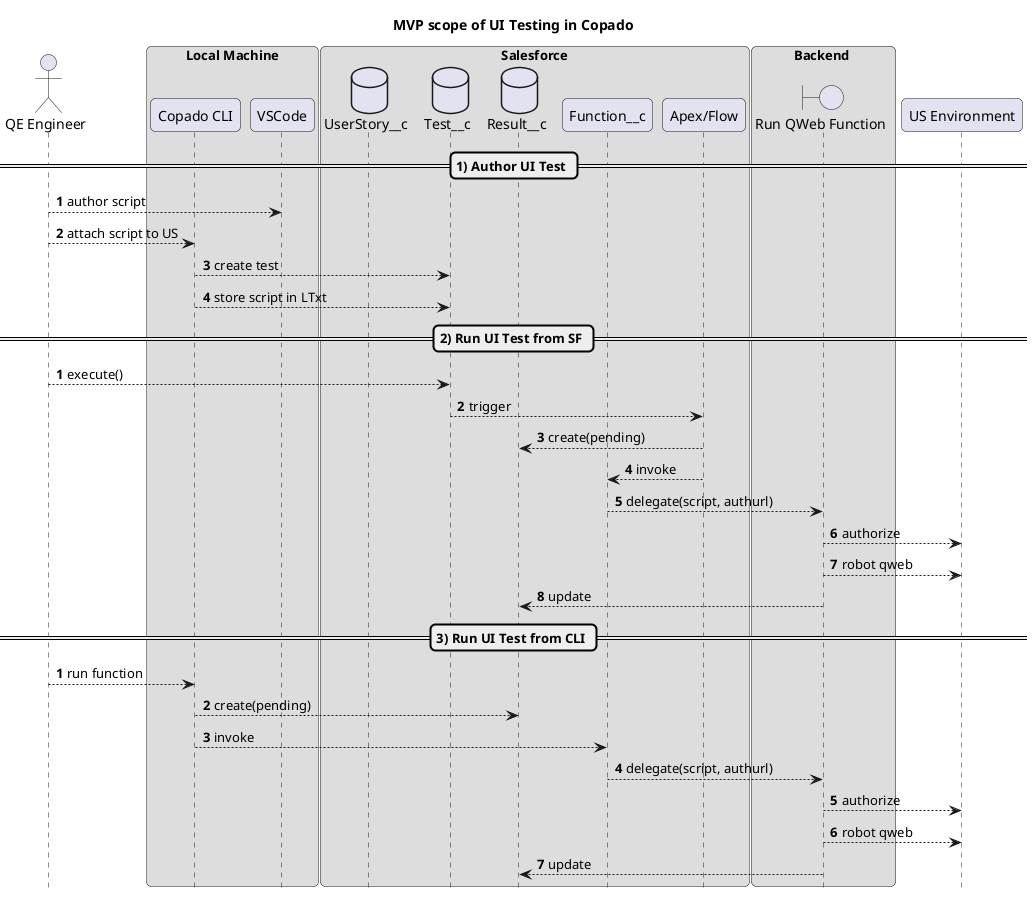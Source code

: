 @startuml

title "MVP scope of UI Testing in Copado"

skinparam roundCorner 10
hide footbox

actor user as "QE Engineer"

box "Local Machine"
    participant cli as "Copado CLI"
    participant vs as "VSCode"
end box

box "Salesforce"
    database story as "UserStory__c"
    database test as "Test__c"
    database result as "Result__c"
    participant runfunc as "Function__c"
    participant code as "Apex/Flow"
end box

box "Backend "
   boundary RunQweb as "Run QWeb Function"
end box

participant env as "US Environment"

== 1) Author UI Test ==
autonumber
user --> vs : author script
user --> cli : attach script to US
cli  --> test : create test 
cli --> test : store script in LTxt

== 2) Run UI Test from SF ==
autonumber
user --> test : execute()
test --> code : trigger
code --> result : create(pending)
code --> runfunc : invoke
runfunc --> RunQweb : delegate(script, authurl)
RunQweb --> env : authorize
RunQweb --> env : robot qweb
RunQweb --> result : update

== 3) Run UI Test from CLI ==
autonumber
user --> cli : run function
cli --> result : create(pending)
cli --> runfunc : invoke
runfunc --> RunQweb : delegate(script, authurl)
RunQweb --> env : authorize
RunQweb --> env : robot qweb
RunQweb --> result : update

@enduml